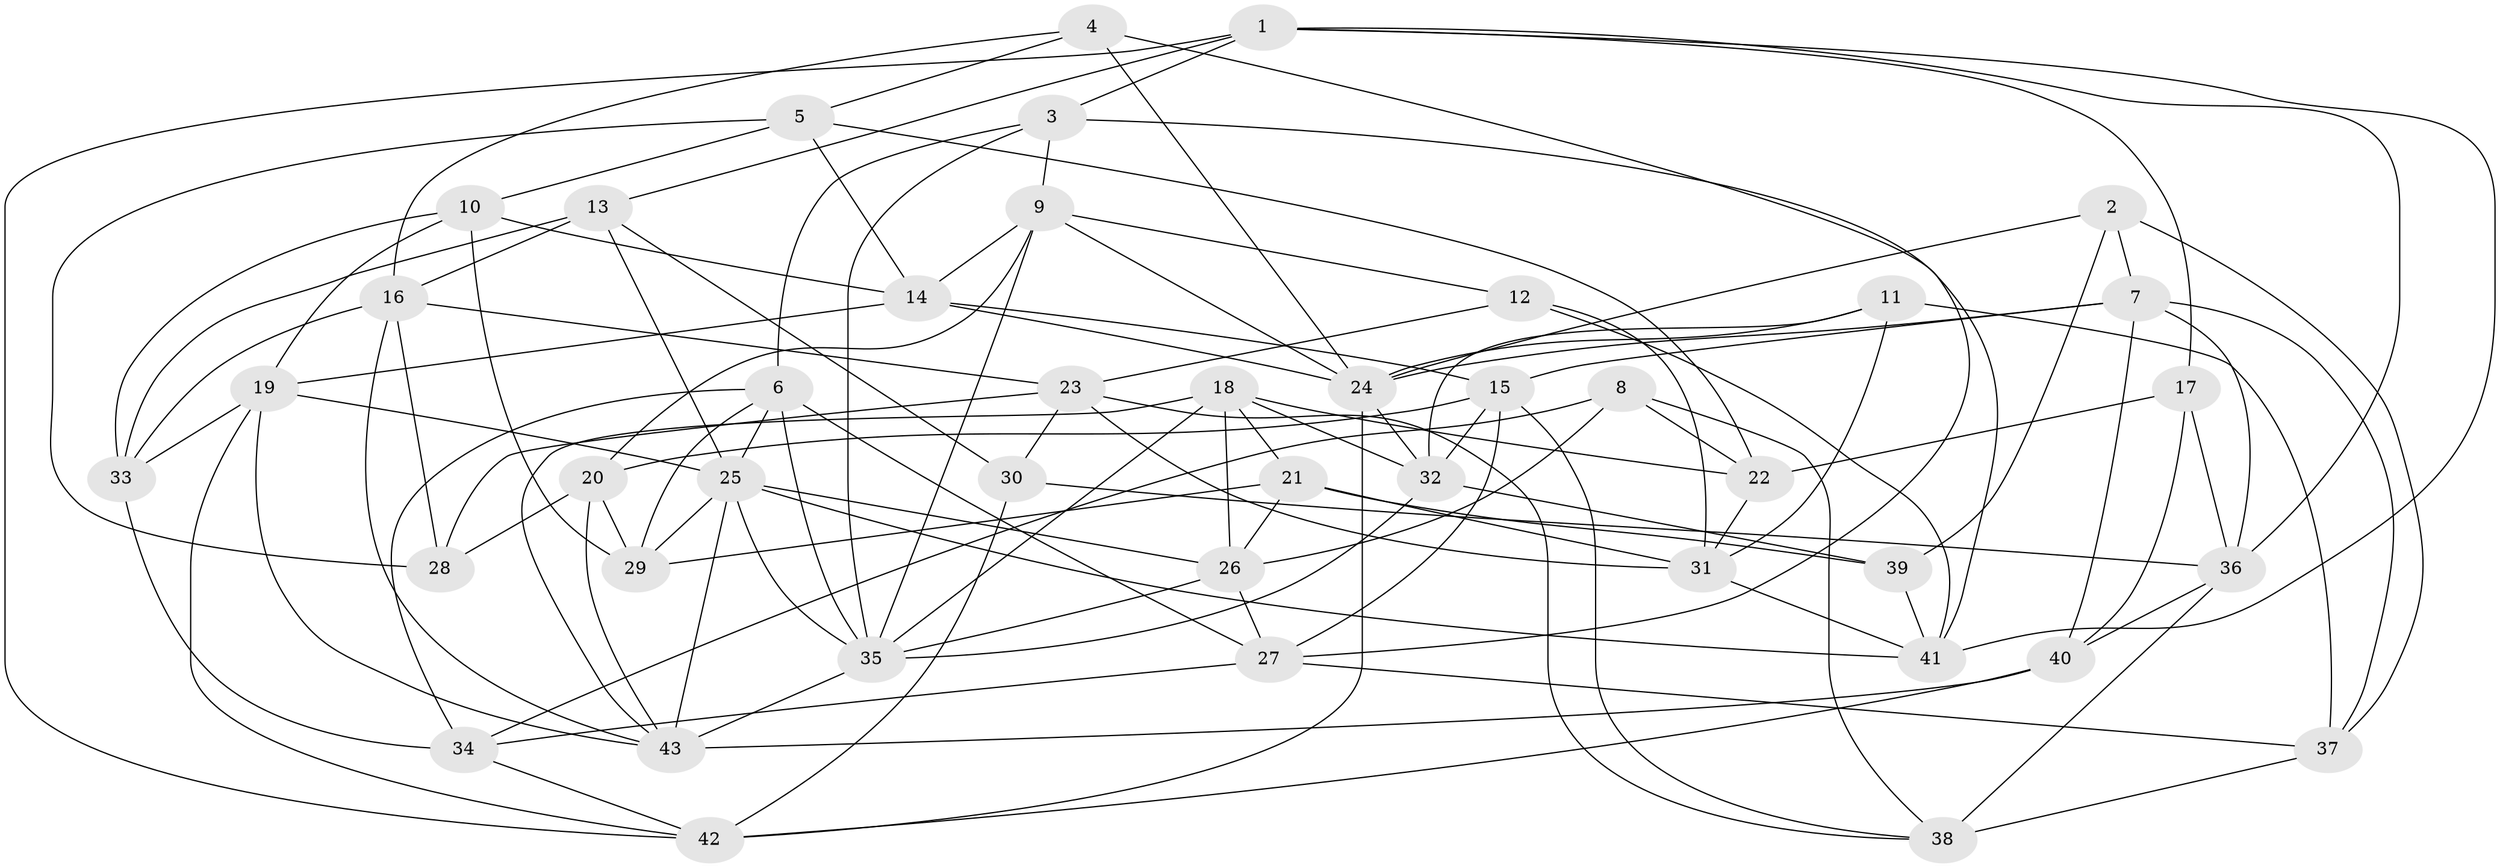 // original degree distribution, {4: 1.0}
// Generated by graph-tools (version 1.1) at 2025/03/03/09/25 03:03:10]
// undirected, 43 vertices, 117 edges
graph export_dot {
graph [start="1"]
  node [color=gray90,style=filled];
  1;
  2;
  3;
  4;
  5;
  6;
  7;
  8;
  9;
  10;
  11;
  12;
  13;
  14;
  15;
  16;
  17;
  18;
  19;
  20;
  21;
  22;
  23;
  24;
  25;
  26;
  27;
  28;
  29;
  30;
  31;
  32;
  33;
  34;
  35;
  36;
  37;
  38;
  39;
  40;
  41;
  42;
  43;
  1 -- 3 [weight=1.0];
  1 -- 13 [weight=1.0];
  1 -- 17 [weight=1.0];
  1 -- 36 [weight=1.0];
  1 -- 41 [weight=1.0];
  1 -- 42 [weight=1.0];
  2 -- 7 [weight=1.0];
  2 -- 24 [weight=1.0];
  2 -- 37 [weight=1.0];
  2 -- 39 [weight=1.0];
  3 -- 6 [weight=1.0];
  3 -- 9 [weight=1.0];
  3 -- 35 [weight=1.0];
  3 -- 41 [weight=2.0];
  4 -- 5 [weight=1.0];
  4 -- 16 [weight=1.0];
  4 -- 24 [weight=1.0];
  4 -- 27 [weight=1.0];
  5 -- 10 [weight=1.0];
  5 -- 14 [weight=1.0];
  5 -- 22 [weight=2.0];
  5 -- 28 [weight=1.0];
  6 -- 25 [weight=1.0];
  6 -- 27 [weight=1.0];
  6 -- 29 [weight=1.0];
  6 -- 34 [weight=1.0];
  6 -- 35 [weight=1.0];
  7 -- 15 [weight=1.0];
  7 -- 24 [weight=1.0];
  7 -- 36 [weight=1.0];
  7 -- 37 [weight=1.0];
  7 -- 40 [weight=1.0];
  8 -- 22 [weight=1.0];
  8 -- 26 [weight=1.0];
  8 -- 34 [weight=1.0];
  8 -- 38 [weight=1.0];
  9 -- 12 [weight=1.0];
  9 -- 14 [weight=1.0];
  9 -- 20 [weight=1.0];
  9 -- 24 [weight=1.0];
  9 -- 35 [weight=1.0];
  10 -- 14 [weight=1.0];
  10 -- 19 [weight=1.0];
  10 -- 29 [weight=1.0];
  10 -- 33 [weight=2.0];
  11 -- 24 [weight=1.0];
  11 -- 31 [weight=1.0];
  11 -- 32 [weight=1.0];
  11 -- 37 [weight=1.0];
  12 -- 23 [weight=1.0];
  12 -- 31 [weight=1.0];
  12 -- 41 [weight=1.0];
  13 -- 16 [weight=1.0];
  13 -- 25 [weight=1.0];
  13 -- 30 [weight=1.0];
  13 -- 33 [weight=2.0];
  14 -- 15 [weight=1.0];
  14 -- 19 [weight=1.0];
  14 -- 24 [weight=1.0];
  15 -- 20 [weight=1.0];
  15 -- 27 [weight=1.0];
  15 -- 32 [weight=1.0];
  15 -- 38 [weight=1.0];
  16 -- 23 [weight=1.0];
  16 -- 28 [weight=1.0];
  16 -- 33 [weight=1.0];
  16 -- 43 [weight=1.0];
  17 -- 22 [weight=1.0];
  17 -- 36 [weight=1.0];
  17 -- 40 [weight=1.0];
  18 -- 21 [weight=1.0];
  18 -- 22 [weight=1.0];
  18 -- 26 [weight=1.0];
  18 -- 32 [weight=1.0];
  18 -- 35 [weight=1.0];
  18 -- 43 [weight=1.0];
  19 -- 25 [weight=1.0];
  19 -- 33 [weight=1.0];
  19 -- 42 [weight=1.0];
  19 -- 43 [weight=1.0];
  20 -- 28 [weight=1.0];
  20 -- 29 [weight=2.0];
  20 -- 43 [weight=1.0];
  21 -- 26 [weight=1.0];
  21 -- 29 [weight=1.0];
  21 -- 31 [weight=1.0];
  21 -- 39 [weight=2.0];
  22 -- 31 [weight=1.0];
  23 -- 28 [weight=1.0];
  23 -- 30 [weight=1.0];
  23 -- 31 [weight=1.0];
  23 -- 38 [weight=1.0];
  24 -- 32 [weight=1.0];
  24 -- 42 [weight=1.0];
  25 -- 26 [weight=1.0];
  25 -- 29 [weight=1.0];
  25 -- 35 [weight=1.0];
  25 -- 41 [weight=1.0];
  25 -- 43 [weight=1.0];
  26 -- 27 [weight=1.0];
  26 -- 35 [weight=1.0];
  27 -- 34 [weight=1.0];
  27 -- 37 [weight=1.0];
  30 -- 36 [weight=1.0];
  30 -- 42 [weight=1.0];
  31 -- 41 [weight=1.0];
  32 -- 35 [weight=1.0];
  32 -- 39 [weight=1.0];
  33 -- 34 [weight=2.0];
  34 -- 42 [weight=1.0];
  35 -- 43 [weight=1.0];
  36 -- 38 [weight=1.0];
  36 -- 40 [weight=1.0];
  37 -- 38 [weight=2.0];
  39 -- 41 [weight=2.0];
  40 -- 42 [weight=1.0];
  40 -- 43 [weight=2.0];
}
